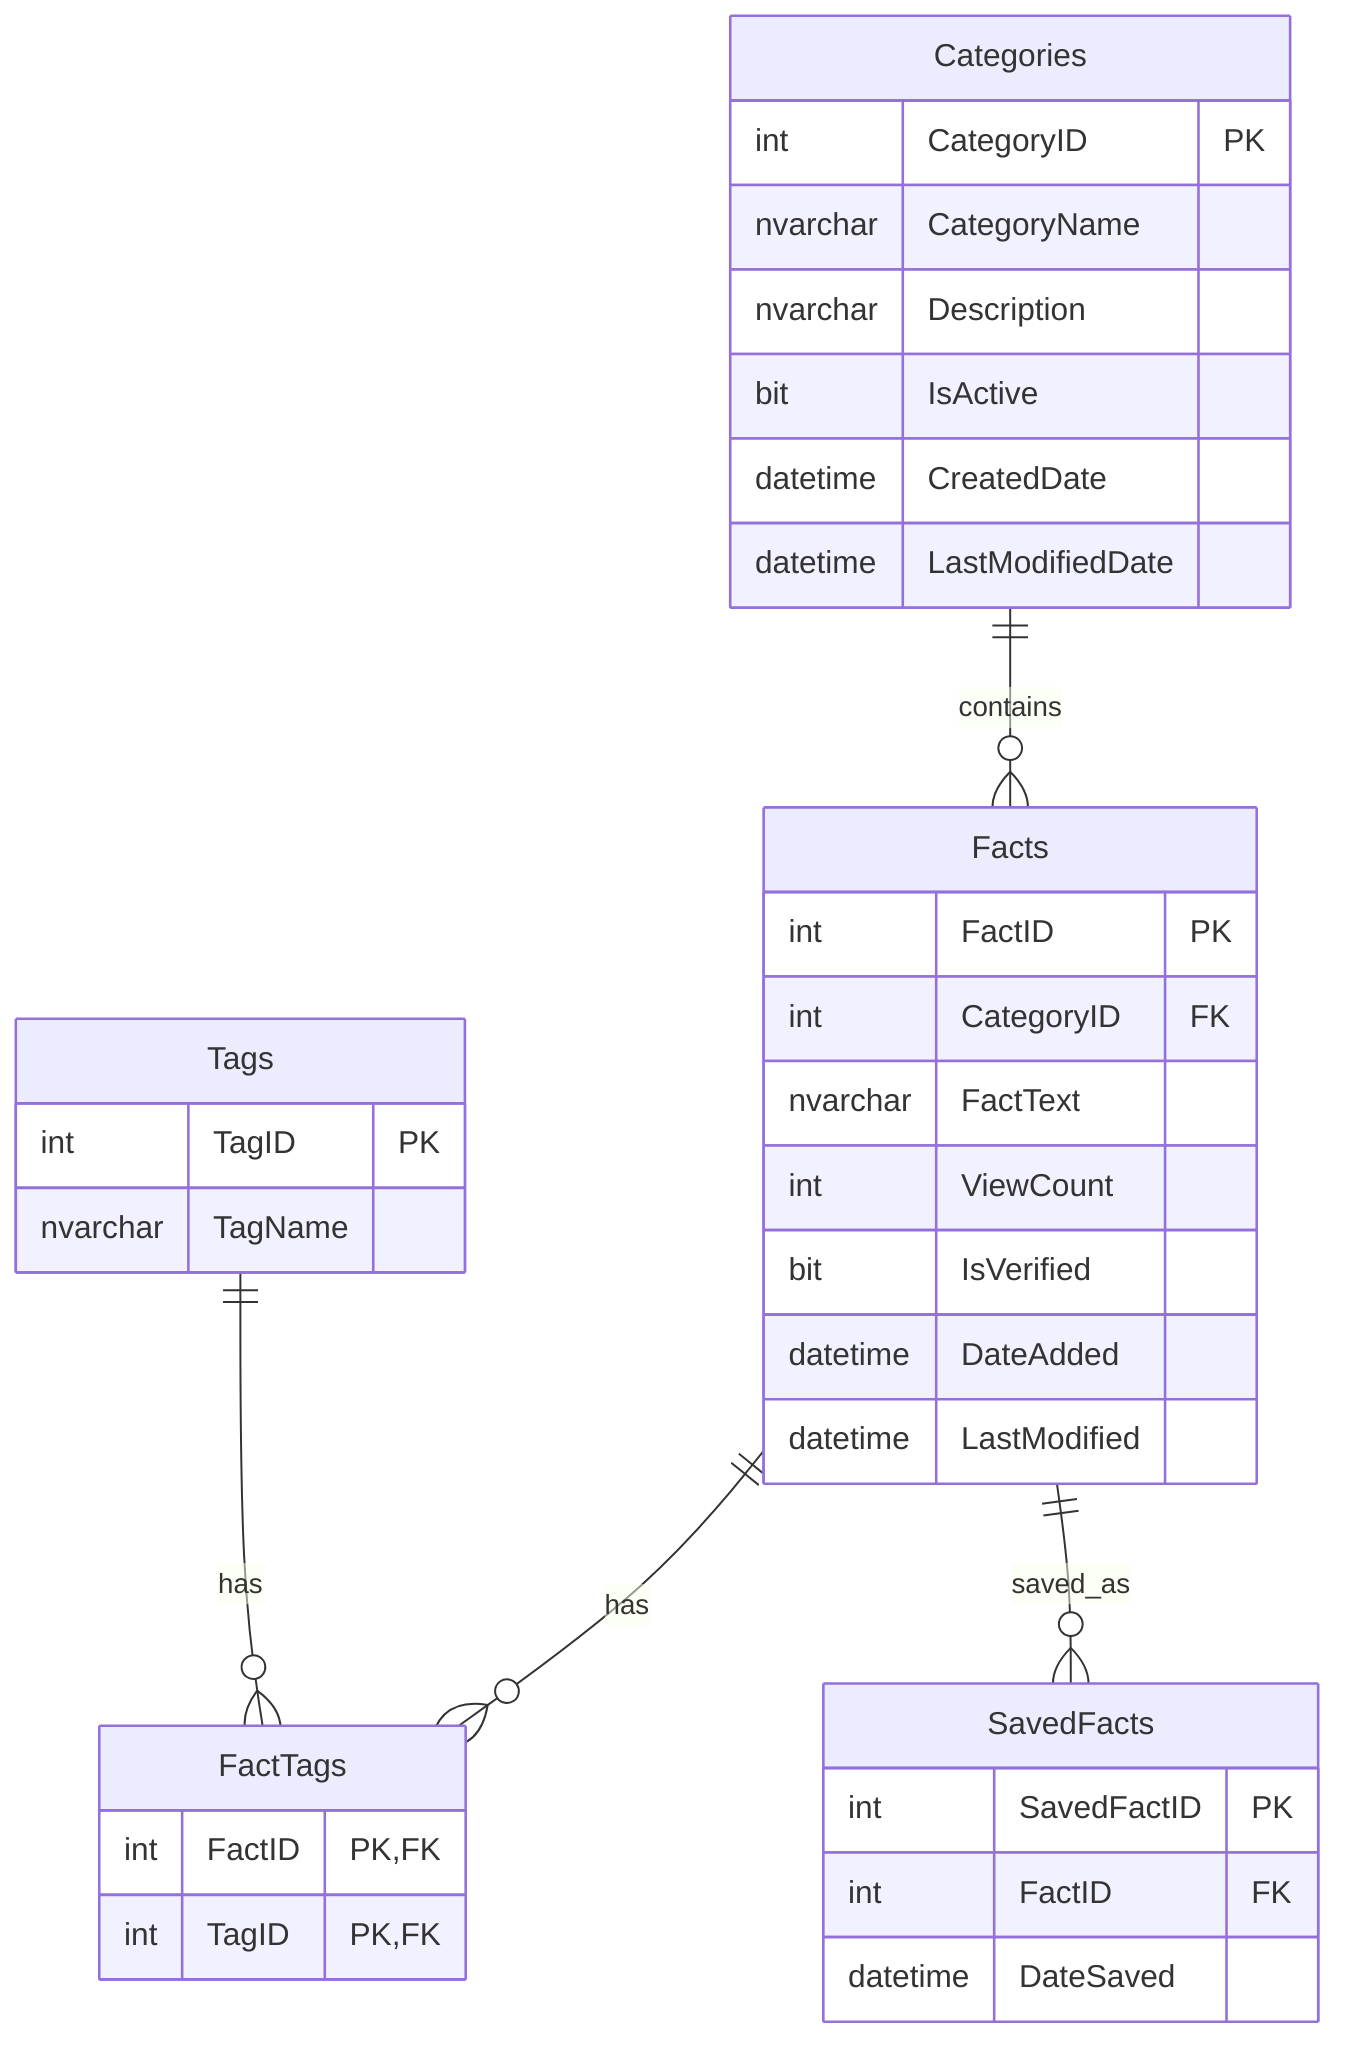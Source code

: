 erDiagram
    Categories ||--o{ Facts : contains
    Facts ||--o{ FactTags : has
    Tags ||--o{ FactTags : has
    Facts ||--o{ SavedFacts : saved_as

    Categories {
        int CategoryID PK
        nvarchar CategoryName
        nvarchar Description
        bit IsActive
        datetime CreatedDate
        datetime LastModifiedDate
    }

    Facts {
        int FactID PK
        int CategoryID FK
        nvarchar FactText
        int ViewCount
        bit IsVerified
        datetime DateAdded
        datetime LastModified
    }

    Tags {
        int TagID PK
        nvarchar TagName
    }

    FactTags {
        int FactID PK,FK
        int TagID PK,FK
    }

    SavedFacts {
        int SavedFactID PK
        int FactID FK
        datetime DateSaved
    }